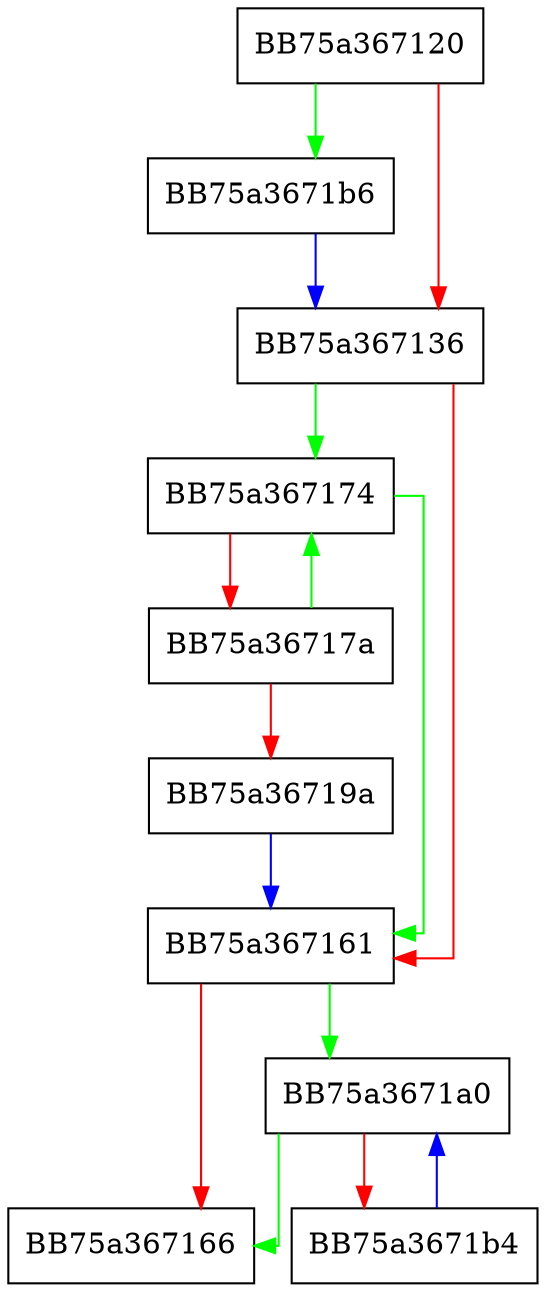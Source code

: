digraph luaD_poscall {
  node [shape="box"];
  graph [splines=ortho];
  BB75a367120 -> BB75a3671b6 [color="green"];
  BB75a367120 -> BB75a367136 [color="red"];
  BB75a367136 -> BB75a367174 [color="green"];
  BB75a367136 -> BB75a367161 [color="red"];
  BB75a367161 -> BB75a3671a0 [color="green"];
  BB75a367161 -> BB75a367166 [color="red"];
  BB75a367174 -> BB75a367161 [color="green"];
  BB75a367174 -> BB75a36717a [color="red"];
  BB75a36717a -> BB75a367174 [color="green"];
  BB75a36717a -> BB75a36719a [color="red"];
  BB75a36719a -> BB75a367161 [color="blue"];
  BB75a3671a0 -> BB75a367166 [color="green"];
  BB75a3671a0 -> BB75a3671b4 [color="red"];
  BB75a3671b4 -> BB75a3671a0 [color="blue"];
  BB75a3671b6 -> BB75a367136 [color="blue"];
}